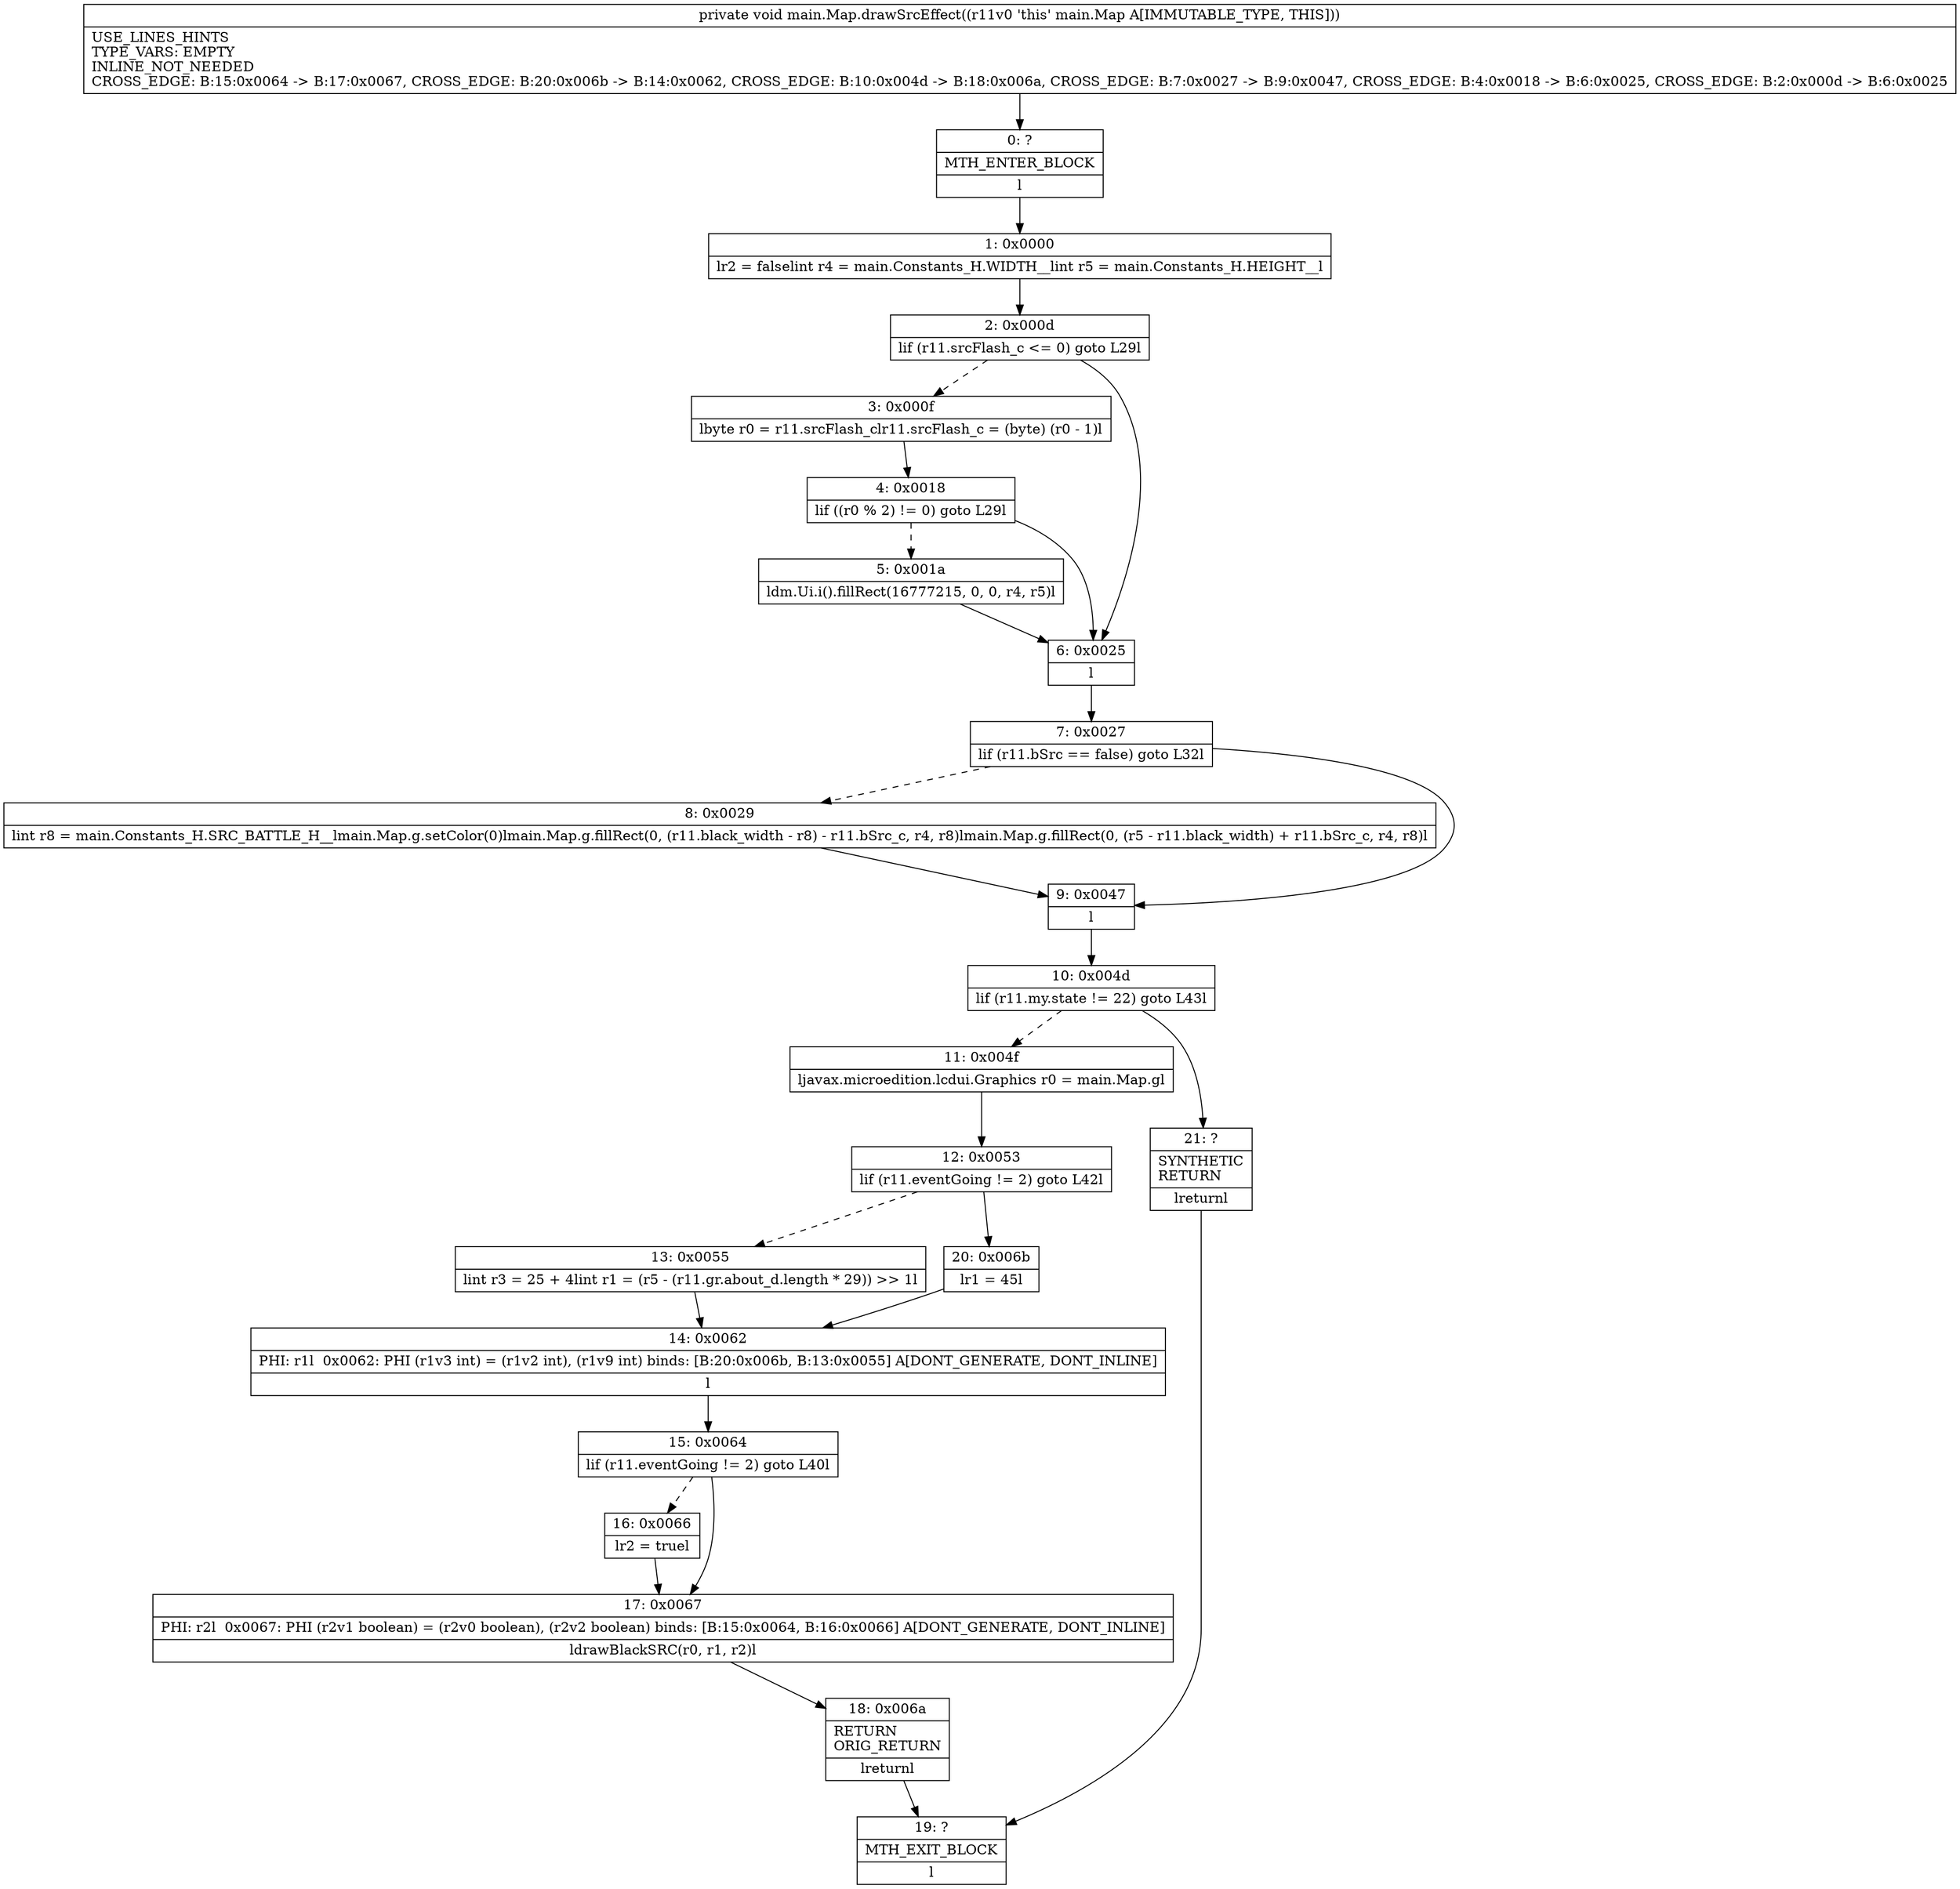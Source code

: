 digraph "CFG formain.Map.drawSrcEffect()V" {
Node_0 [shape=record,label="{0\:\ ?|MTH_ENTER_BLOCK\l|l}"];
Node_1 [shape=record,label="{1\:\ 0x0000|lr2 = falselint r4 = main.Constants_H.WIDTH__lint r5 = main.Constants_H.HEIGHT__l}"];
Node_2 [shape=record,label="{2\:\ 0x000d|lif (r11.srcFlash_c \<= 0) goto L29l}"];
Node_3 [shape=record,label="{3\:\ 0x000f|lbyte r0 = r11.srcFlash_clr11.srcFlash_c = (byte) (r0 \- 1)l}"];
Node_4 [shape=record,label="{4\:\ 0x0018|lif ((r0 % 2) != 0) goto L29l}"];
Node_5 [shape=record,label="{5\:\ 0x001a|ldm.Ui.i().fillRect(16777215, 0, 0, r4, r5)l}"];
Node_6 [shape=record,label="{6\:\ 0x0025|l}"];
Node_7 [shape=record,label="{7\:\ 0x0027|lif (r11.bSrc == false) goto L32l}"];
Node_8 [shape=record,label="{8\:\ 0x0029|lint r8 = main.Constants_H.SRC_BATTLE_H__lmain.Map.g.setColor(0)lmain.Map.g.fillRect(0, (r11.black_width \- r8) \- r11.bSrc_c, r4, r8)lmain.Map.g.fillRect(0, (r5 \- r11.black_width) + r11.bSrc_c, r4, r8)l}"];
Node_9 [shape=record,label="{9\:\ 0x0047|l}"];
Node_10 [shape=record,label="{10\:\ 0x004d|lif (r11.my.state != 22) goto L43l}"];
Node_11 [shape=record,label="{11\:\ 0x004f|ljavax.microedition.lcdui.Graphics r0 = main.Map.gl}"];
Node_12 [shape=record,label="{12\:\ 0x0053|lif (r11.eventGoing != 2) goto L42l}"];
Node_13 [shape=record,label="{13\:\ 0x0055|lint r3 = 25 + 4lint r1 = (r5 \- (r11.gr.about_d.length * 29)) \>\> 1l}"];
Node_14 [shape=record,label="{14\:\ 0x0062|PHI: r1l  0x0062: PHI (r1v3 int) = (r1v2 int), (r1v9 int) binds: [B:20:0x006b, B:13:0x0055] A[DONT_GENERATE, DONT_INLINE]\l|l}"];
Node_15 [shape=record,label="{15\:\ 0x0064|lif (r11.eventGoing != 2) goto L40l}"];
Node_16 [shape=record,label="{16\:\ 0x0066|lr2 = truel}"];
Node_17 [shape=record,label="{17\:\ 0x0067|PHI: r2l  0x0067: PHI (r2v1 boolean) = (r2v0 boolean), (r2v2 boolean) binds: [B:15:0x0064, B:16:0x0066] A[DONT_GENERATE, DONT_INLINE]\l|ldrawBlackSRC(r0, r1, r2)l}"];
Node_18 [shape=record,label="{18\:\ 0x006a|RETURN\lORIG_RETURN\l|lreturnl}"];
Node_19 [shape=record,label="{19\:\ ?|MTH_EXIT_BLOCK\l|l}"];
Node_20 [shape=record,label="{20\:\ 0x006b|lr1 = 45l}"];
Node_21 [shape=record,label="{21\:\ ?|SYNTHETIC\lRETURN\l|lreturnl}"];
MethodNode[shape=record,label="{private void main.Map.drawSrcEffect((r11v0 'this' main.Map A[IMMUTABLE_TYPE, THIS]))  | USE_LINES_HINTS\lTYPE_VARS: EMPTY\lINLINE_NOT_NEEDED\lCROSS_EDGE: B:15:0x0064 \-\> B:17:0x0067, CROSS_EDGE: B:20:0x006b \-\> B:14:0x0062, CROSS_EDGE: B:10:0x004d \-\> B:18:0x006a, CROSS_EDGE: B:7:0x0027 \-\> B:9:0x0047, CROSS_EDGE: B:4:0x0018 \-\> B:6:0x0025, CROSS_EDGE: B:2:0x000d \-\> B:6:0x0025\l}"];
MethodNode -> Node_0;
Node_0 -> Node_1;
Node_1 -> Node_2;
Node_2 -> Node_3[style=dashed];
Node_2 -> Node_6;
Node_3 -> Node_4;
Node_4 -> Node_5[style=dashed];
Node_4 -> Node_6;
Node_5 -> Node_6;
Node_6 -> Node_7;
Node_7 -> Node_8[style=dashed];
Node_7 -> Node_9;
Node_8 -> Node_9;
Node_9 -> Node_10;
Node_10 -> Node_11[style=dashed];
Node_10 -> Node_21;
Node_11 -> Node_12;
Node_12 -> Node_13[style=dashed];
Node_12 -> Node_20;
Node_13 -> Node_14;
Node_14 -> Node_15;
Node_15 -> Node_16[style=dashed];
Node_15 -> Node_17;
Node_16 -> Node_17;
Node_17 -> Node_18;
Node_18 -> Node_19;
Node_20 -> Node_14;
Node_21 -> Node_19;
}

